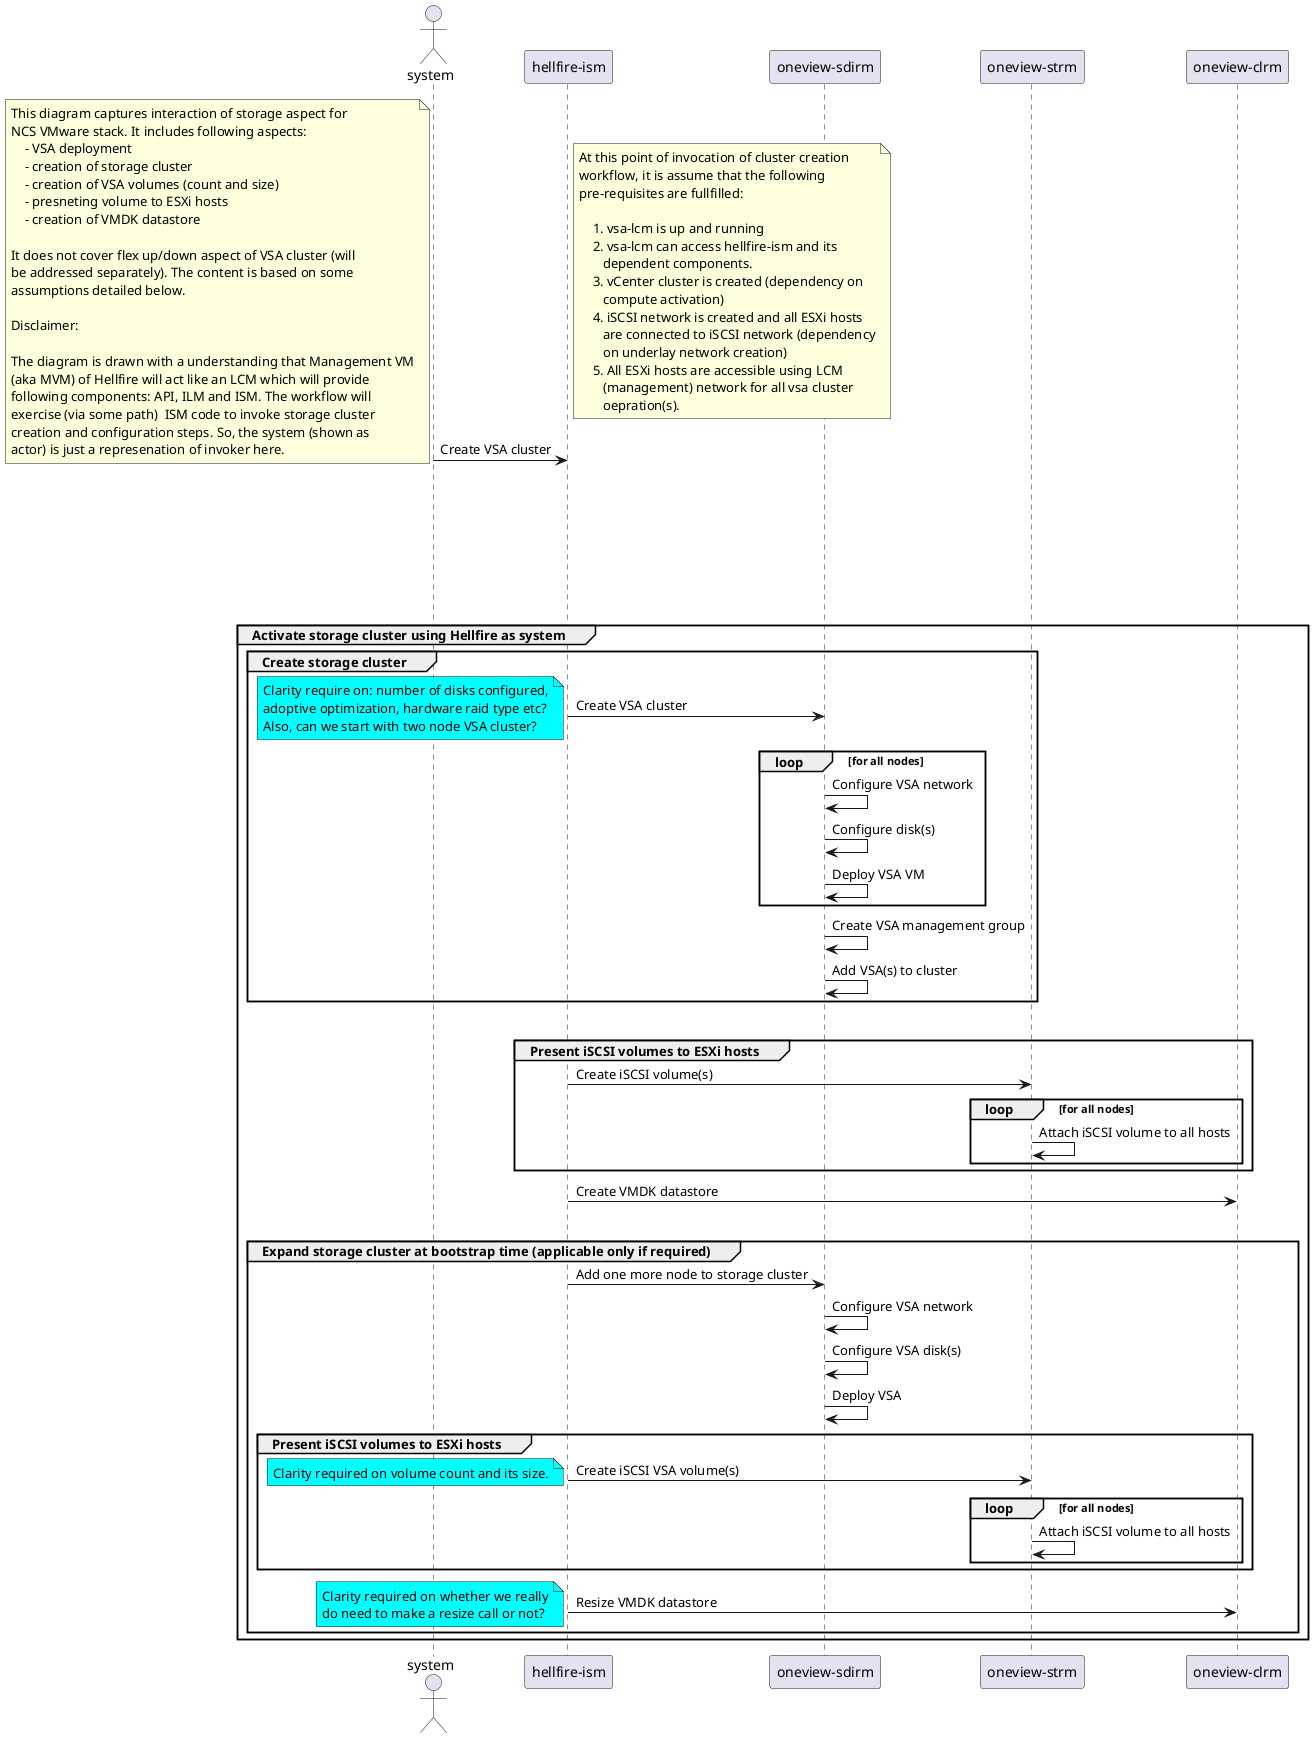 @startuml

actor system
participant "hellfire-ism"
participant "oneview-sdirm"
participant "oneview-strm"
participant "oneview-clrm"



"system"->"hellfire-ism": Create VSA cluster
note left
    This diagram captures interaction of storage aspect for
    NCS VMware stack. It includes following aspects:
        - VSA deployment
        - creation of storage cluster
        - creation of VSA volumes (count and size)
        - presneting volume to ESXi hosts
        - creation of VMDK datastore

    It does not cover flex up/down aspect of VSA cluster (will
    be addressed separately). The content is based on some
    assumptions detailed below.

    Disclaimer:

    The diagram is drawn with a understanding that Management VM
    (aka MVM) of Hellfire will act like an LCM which will provide
    following components: API, ILM and ISM. The workflow will
    exercise (via some path)  ISM code to invoke storage cluster
    creation and configuration steps. So, the system (shown as
    actor) is just a represenation of invoker here.
end note


||150||

group Activate storage cluster using Hellfire as system
   note right
    At this point of invocation of cluster creation
    workflow, it is assume that the following
    pre-requisites are fullfilled:

        1. vsa-lcm is up and running
        2. vsa-lcm can access hellfire-ism and its
           dependent components.
        3. vCenter cluster is created (dependency on
           compute activation)
        4. iSCSI network is created and all ESXi hosts
           are connected to iSCSI network (dependency
           on underlay network creation)
        5. All ESXi hosts are accessible using LCM
           (management) network for all vsa cluster
           oepration(s).
   end note

   group Create storage cluster
        "hellfire-ism"->"oneview-sdirm": Create VSA cluster

        note left #Aqua
            Clarity require on: number of disks configured,
            adoptive optimization, hardware raid type etc?
            Also, can we start with two node VSA cluster?
        end note

        loop for all nodes
            "oneview-sdirm"->"oneview-sdirm": Configure VSA network
            "oneview-sdirm"->"oneview-sdirm": Configure disk(s)
            "oneview-sdirm"->"oneview-sdirm": Deploy VSA VM
        end

        "oneview-sdirm"->"oneview-sdirm": Create VSA management group
        "oneview-sdirm"->"oneview-sdirm": Add VSA(s) to cluster
   end note

   |||

   group Present iSCSI volumes to ESXi hosts
        "hellfire-ism"->"oneview-strm": Create iSCSI volume(s)
        loop for all nodes
            "oneview-strm"->"oneview-strm": Attach iSCSI volume to all hosts
        end
   end

   "hellfire-ism"->"oneview-clrm": Create VMDK datastore

   |||

   group Expand storage cluster at bootstrap time (applicable only if required)
        "hellfire-ism"->"oneview-sdirm": Add one more node to storage cluster
        "oneview-sdirm"->"oneview-sdirm": Configure VSA network
        "oneview-sdirm"->"oneview-sdirm": Configure VSA disk(s)
        "oneview-sdirm"->"oneview-sdirm": Deploy VSA
        group Present iSCSI volumes to ESXi hosts
            "hellfire-ism"->"oneview-strm": Create iSCSI VSA volume(s)
             note left #Aqua
                Clarity required on volume count and its size.
             end note

             loop for all nodes
                 "oneview-strm"->"oneview-strm": Attach iSCSI volume to all hosts
             end
        end

        "hellfire-ism"->"oneview-clrm": Resize VMDK datastore
        note left #Aqua
            Clarity required on whether we really
            do need to make a resize call or not?
        end note
   end
end



@enduml